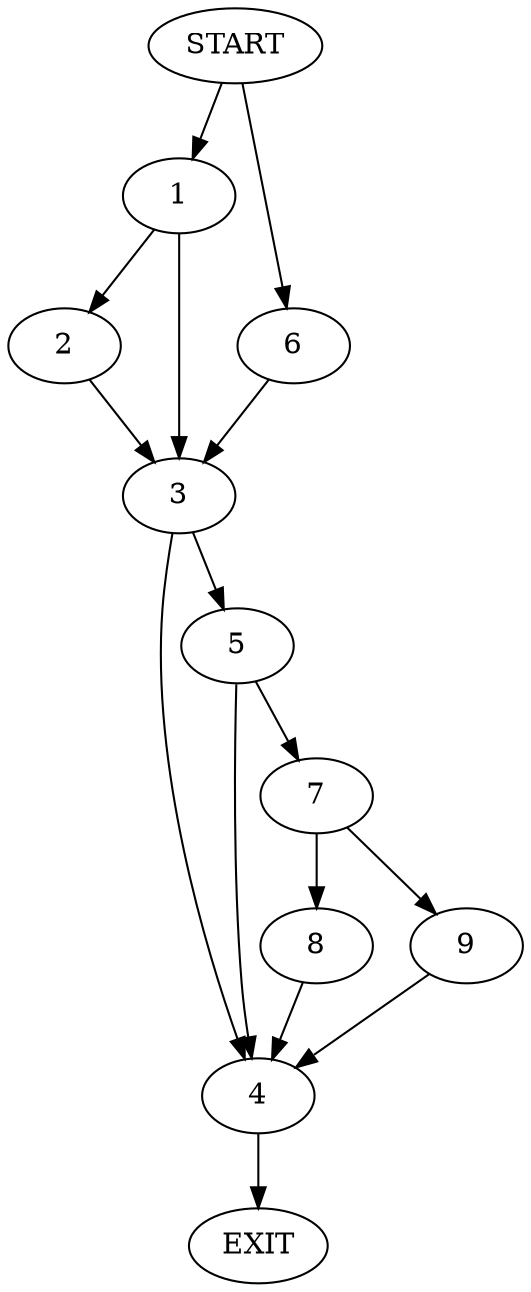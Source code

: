 digraph {
0 [label="START"]
10 [label="EXIT"]
0 -> 1
1 -> 2
1 -> 3
3 -> 4
3 -> 5
2 -> 3
0 -> 6
6 -> 3
5 -> 4
5 -> 7
4 -> 10
7 -> 8
7 -> 9
8 -> 4
9 -> 4
}
